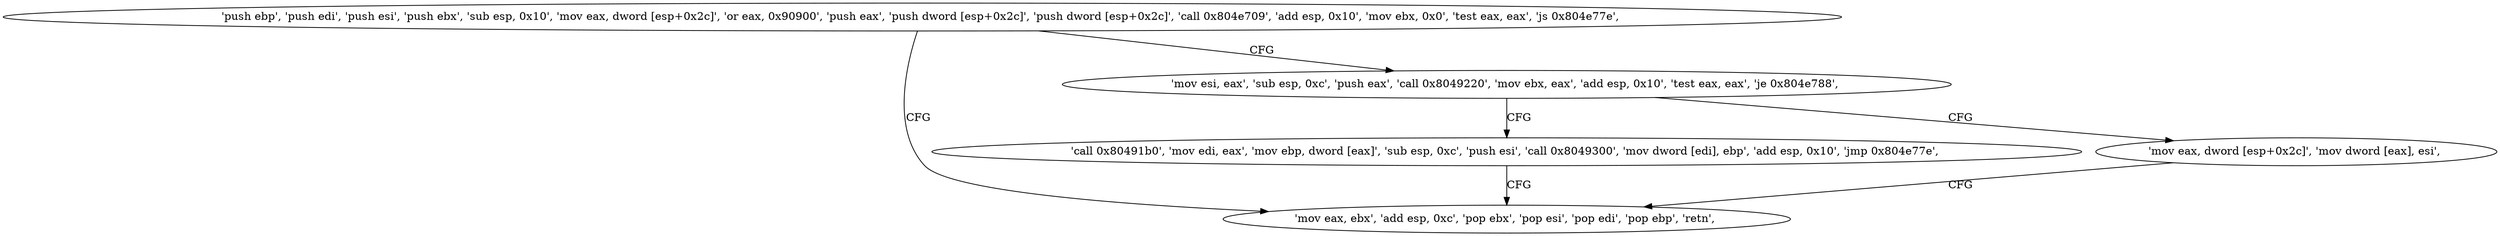 digraph "func" {
"134539066" [label = "'push ebp', 'push edi', 'push esi', 'push ebx', 'sub esp, 0x10', 'mov eax, dword [esp+0x2c]', 'or eax, 0x90900', 'push eax', 'push dword [esp+0x2c]', 'push dword [esp+0x2c]', 'call 0x804e709', 'add esp, 0x10', 'mov ebx, 0x0', 'test eax, eax', 'js 0x804e77e', " ]
"134539134" [label = "'mov eax, ebx', 'add esp, 0xc', 'pop ebx', 'pop esi', 'pop edi', 'pop ebp', 'retn', " ]
"134539108" [label = "'mov esi, eax', 'sub esp, 0xc', 'push eax', 'call 0x8049220', 'mov ebx, eax', 'add esp, 0x10', 'test eax, eax', 'je 0x804e788', " ]
"134539144" [label = "'call 0x80491b0', 'mov edi, eax', 'mov ebp, dword [eax]', 'sub esp, 0xc', 'push esi', 'call 0x8049300', 'mov dword [edi], ebp', 'add esp, 0x10', 'jmp 0x804e77e', " ]
"134539128" [label = "'mov eax, dword [esp+0x2c]', 'mov dword [eax], esi', " ]
"134539066" -> "134539134" [ label = "CFG" ]
"134539066" -> "134539108" [ label = "CFG" ]
"134539108" -> "134539144" [ label = "CFG" ]
"134539108" -> "134539128" [ label = "CFG" ]
"134539144" -> "134539134" [ label = "CFG" ]
"134539128" -> "134539134" [ label = "CFG" ]
}
